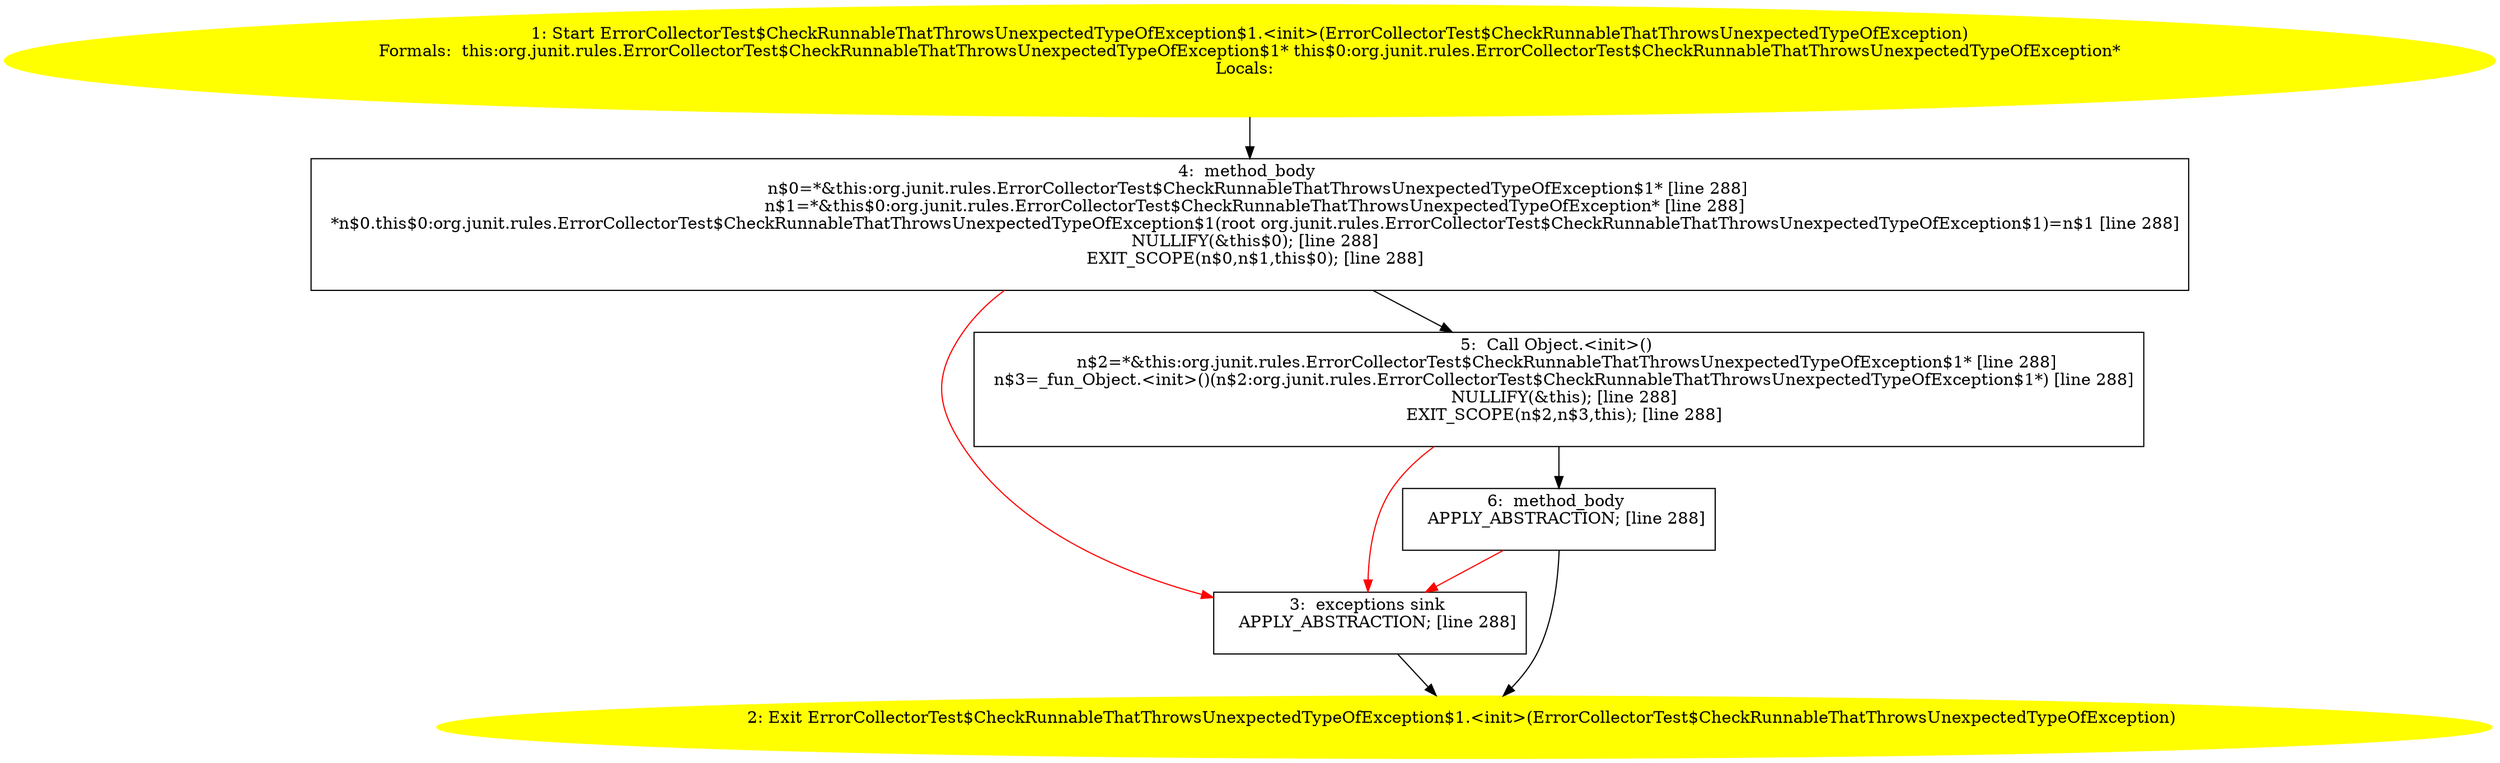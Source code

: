 /* @generated */
digraph cfg {
"org.junit.rules.ErrorCollectorTest$CheckRunnableThatThrowsUnexpectedTypeOfException$1.<init>(org.jun.f69fd6ce731033ba493f3adb1edc24d7_1" [label="1: Start ErrorCollectorTest$CheckRunnableThatThrowsUnexpectedTypeOfException$1.<init>(ErrorCollectorTest$CheckRunnableThatThrowsUnexpectedTypeOfException)\nFormals:  this:org.junit.rules.ErrorCollectorTest$CheckRunnableThatThrowsUnexpectedTypeOfException$1* this$0:org.junit.rules.ErrorCollectorTest$CheckRunnableThatThrowsUnexpectedTypeOfException*\nLocals:  \n  " color=yellow style=filled]
	

	 "org.junit.rules.ErrorCollectorTest$CheckRunnableThatThrowsUnexpectedTypeOfException$1.<init>(org.jun.f69fd6ce731033ba493f3adb1edc24d7_1" -> "org.junit.rules.ErrorCollectorTest$CheckRunnableThatThrowsUnexpectedTypeOfException$1.<init>(org.jun.f69fd6ce731033ba493f3adb1edc24d7_4" ;
"org.junit.rules.ErrorCollectorTest$CheckRunnableThatThrowsUnexpectedTypeOfException$1.<init>(org.jun.f69fd6ce731033ba493f3adb1edc24d7_2" [label="2: Exit ErrorCollectorTest$CheckRunnableThatThrowsUnexpectedTypeOfException$1.<init>(ErrorCollectorTest$CheckRunnableThatThrowsUnexpectedTypeOfException) \n  " color=yellow style=filled]
	

"org.junit.rules.ErrorCollectorTest$CheckRunnableThatThrowsUnexpectedTypeOfException$1.<init>(org.jun.f69fd6ce731033ba493f3adb1edc24d7_3" [label="3:  exceptions sink \n   APPLY_ABSTRACTION; [line 288]\n " shape="box"]
	

	 "org.junit.rules.ErrorCollectorTest$CheckRunnableThatThrowsUnexpectedTypeOfException$1.<init>(org.jun.f69fd6ce731033ba493f3adb1edc24d7_3" -> "org.junit.rules.ErrorCollectorTest$CheckRunnableThatThrowsUnexpectedTypeOfException$1.<init>(org.jun.f69fd6ce731033ba493f3adb1edc24d7_2" ;
"org.junit.rules.ErrorCollectorTest$CheckRunnableThatThrowsUnexpectedTypeOfException$1.<init>(org.jun.f69fd6ce731033ba493f3adb1edc24d7_4" [label="4:  method_body \n   n$0=*&this:org.junit.rules.ErrorCollectorTest$CheckRunnableThatThrowsUnexpectedTypeOfException$1* [line 288]\n  n$1=*&this$0:org.junit.rules.ErrorCollectorTest$CheckRunnableThatThrowsUnexpectedTypeOfException* [line 288]\n  *n$0.this$0:org.junit.rules.ErrorCollectorTest$CheckRunnableThatThrowsUnexpectedTypeOfException$1(root org.junit.rules.ErrorCollectorTest$CheckRunnableThatThrowsUnexpectedTypeOfException$1)=n$1 [line 288]\n  NULLIFY(&this$0); [line 288]\n  EXIT_SCOPE(n$0,n$1,this$0); [line 288]\n " shape="box"]
	

	 "org.junit.rules.ErrorCollectorTest$CheckRunnableThatThrowsUnexpectedTypeOfException$1.<init>(org.jun.f69fd6ce731033ba493f3adb1edc24d7_4" -> "org.junit.rules.ErrorCollectorTest$CheckRunnableThatThrowsUnexpectedTypeOfException$1.<init>(org.jun.f69fd6ce731033ba493f3adb1edc24d7_5" ;
	 "org.junit.rules.ErrorCollectorTest$CheckRunnableThatThrowsUnexpectedTypeOfException$1.<init>(org.jun.f69fd6ce731033ba493f3adb1edc24d7_4" -> "org.junit.rules.ErrorCollectorTest$CheckRunnableThatThrowsUnexpectedTypeOfException$1.<init>(org.jun.f69fd6ce731033ba493f3adb1edc24d7_3" [color="red" ];
"org.junit.rules.ErrorCollectorTest$CheckRunnableThatThrowsUnexpectedTypeOfException$1.<init>(org.jun.f69fd6ce731033ba493f3adb1edc24d7_5" [label="5:  Call Object.<init>() \n   n$2=*&this:org.junit.rules.ErrorCollectorTest$CheckRunnableThatThrowsUnexpectedTypeOfException$1* [line 288]\n  n$3=_fun_Object.<init>()(n$2:org.junit.rules.ErrorCollectorTest$CheckRunnableThatThrowsUnexpectedTypeOfException$1*) [line 288]\n  NULLIFY(&this); [line 288]\n  EXIT_SCOPE(n$2,n$3,this); [line 288]\n " shape="box"]
	

	 "org.junit.rules.ErrorCollectorTest$CheckRunnableThatThrowsUnexpectedTypeOfException$1.<init>(org.jun.f69fd6ce731033ba493f3adb1edc24d7_5" -> "org.junit.rules.ErrorCollectorTest$CheckRunnableThatThrowsUnexpectedTypeOfException$1.<init>(org.jun.f69fd6ce731033ba493f3adb1edc24d7_6" ;
	 "org.junit.rules.ErrorCollectorTest$CheckRunnableThatThrowsUnexpectedTypeOfException$1.<init>(org.jun.f69fd6ce731033ba493f3adb1edc24d7_5" -> "org.junit.rules.ErrorCollectorTest$CheckRunnableThatThrowsUnexpectedTypeOfException$1.<init>(org.jun.f69fd6ce731033ba493f3adb1edc24d7_3" [color="red" ];
"org.junit.rules.ErrorCollectorTest$CheckRunnableThatThrowsUnexpectedTypeOfException$1.<init>(org.jun.f69fd6ce731033ba493f3adb1edc24d7_6" [label="6:  method_body \n   APPLY_ABSTRACTION; [line 288]\n " shape="box"]
	

	 "org.junit.rules.ErrorCollectorTest$CheckRunnableThatThrowsUnexpectedTypeOfException$1.<init>(org.jun.f69fd6ce731033ba493f3adb1edc24d7_6" -> "org.junit.rules.ErrorCollectorTest$CheckRunnableThatThrowsUnexpectedTypeOfException$1.<init>(org.jun.f69fd6ce731033ba493f3adb1edc24d7_2" ;
	 "org.junit.rules.ErrorCollectorTest$CheckRunnableThatThrowsUnexpectedTypeOfException$1.<init>(org.jun.f69fd6ce731033ba493f3adb1edc24d7_6" -> "org.junit.rules.ErrorCollectorTest$CheckRunnableThatThrowsUnexpectedTypeOfException$1.<init>(org.jun.f69fd6ce731033ba493f3adb1edc24d7_3" [color="red" ];
}
